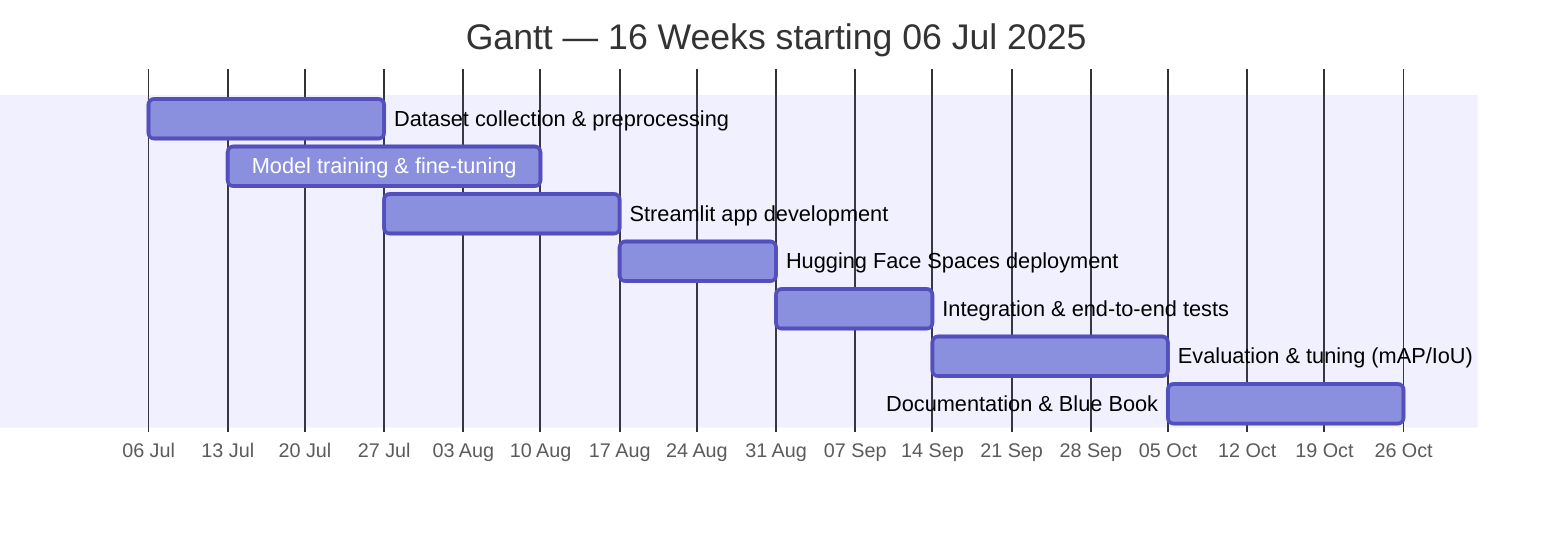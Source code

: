 gantt
    title Gantt — 16 Weeks starting 06 Jul 2025
    dateFormat  YYYY-MM-DD
    axisFormat  %d %b
    Dataset collection & preprocessing  : 2025-07-06, 21d
    Model training & fine-tuning  : 2025-07-13, 28d
    Streamlit app development  : 2025-07-27, 21d
    Hugging Face Spaces deployment  : 2025-08-17, 14d
    Integration & end-to-end tests  : 2025-08-31, 14d
    Evaluation & tuning (mAP/IoU)  : 2025-09-14, 21d
    Documentation & Blue Book  : 2025-10-05, 21d